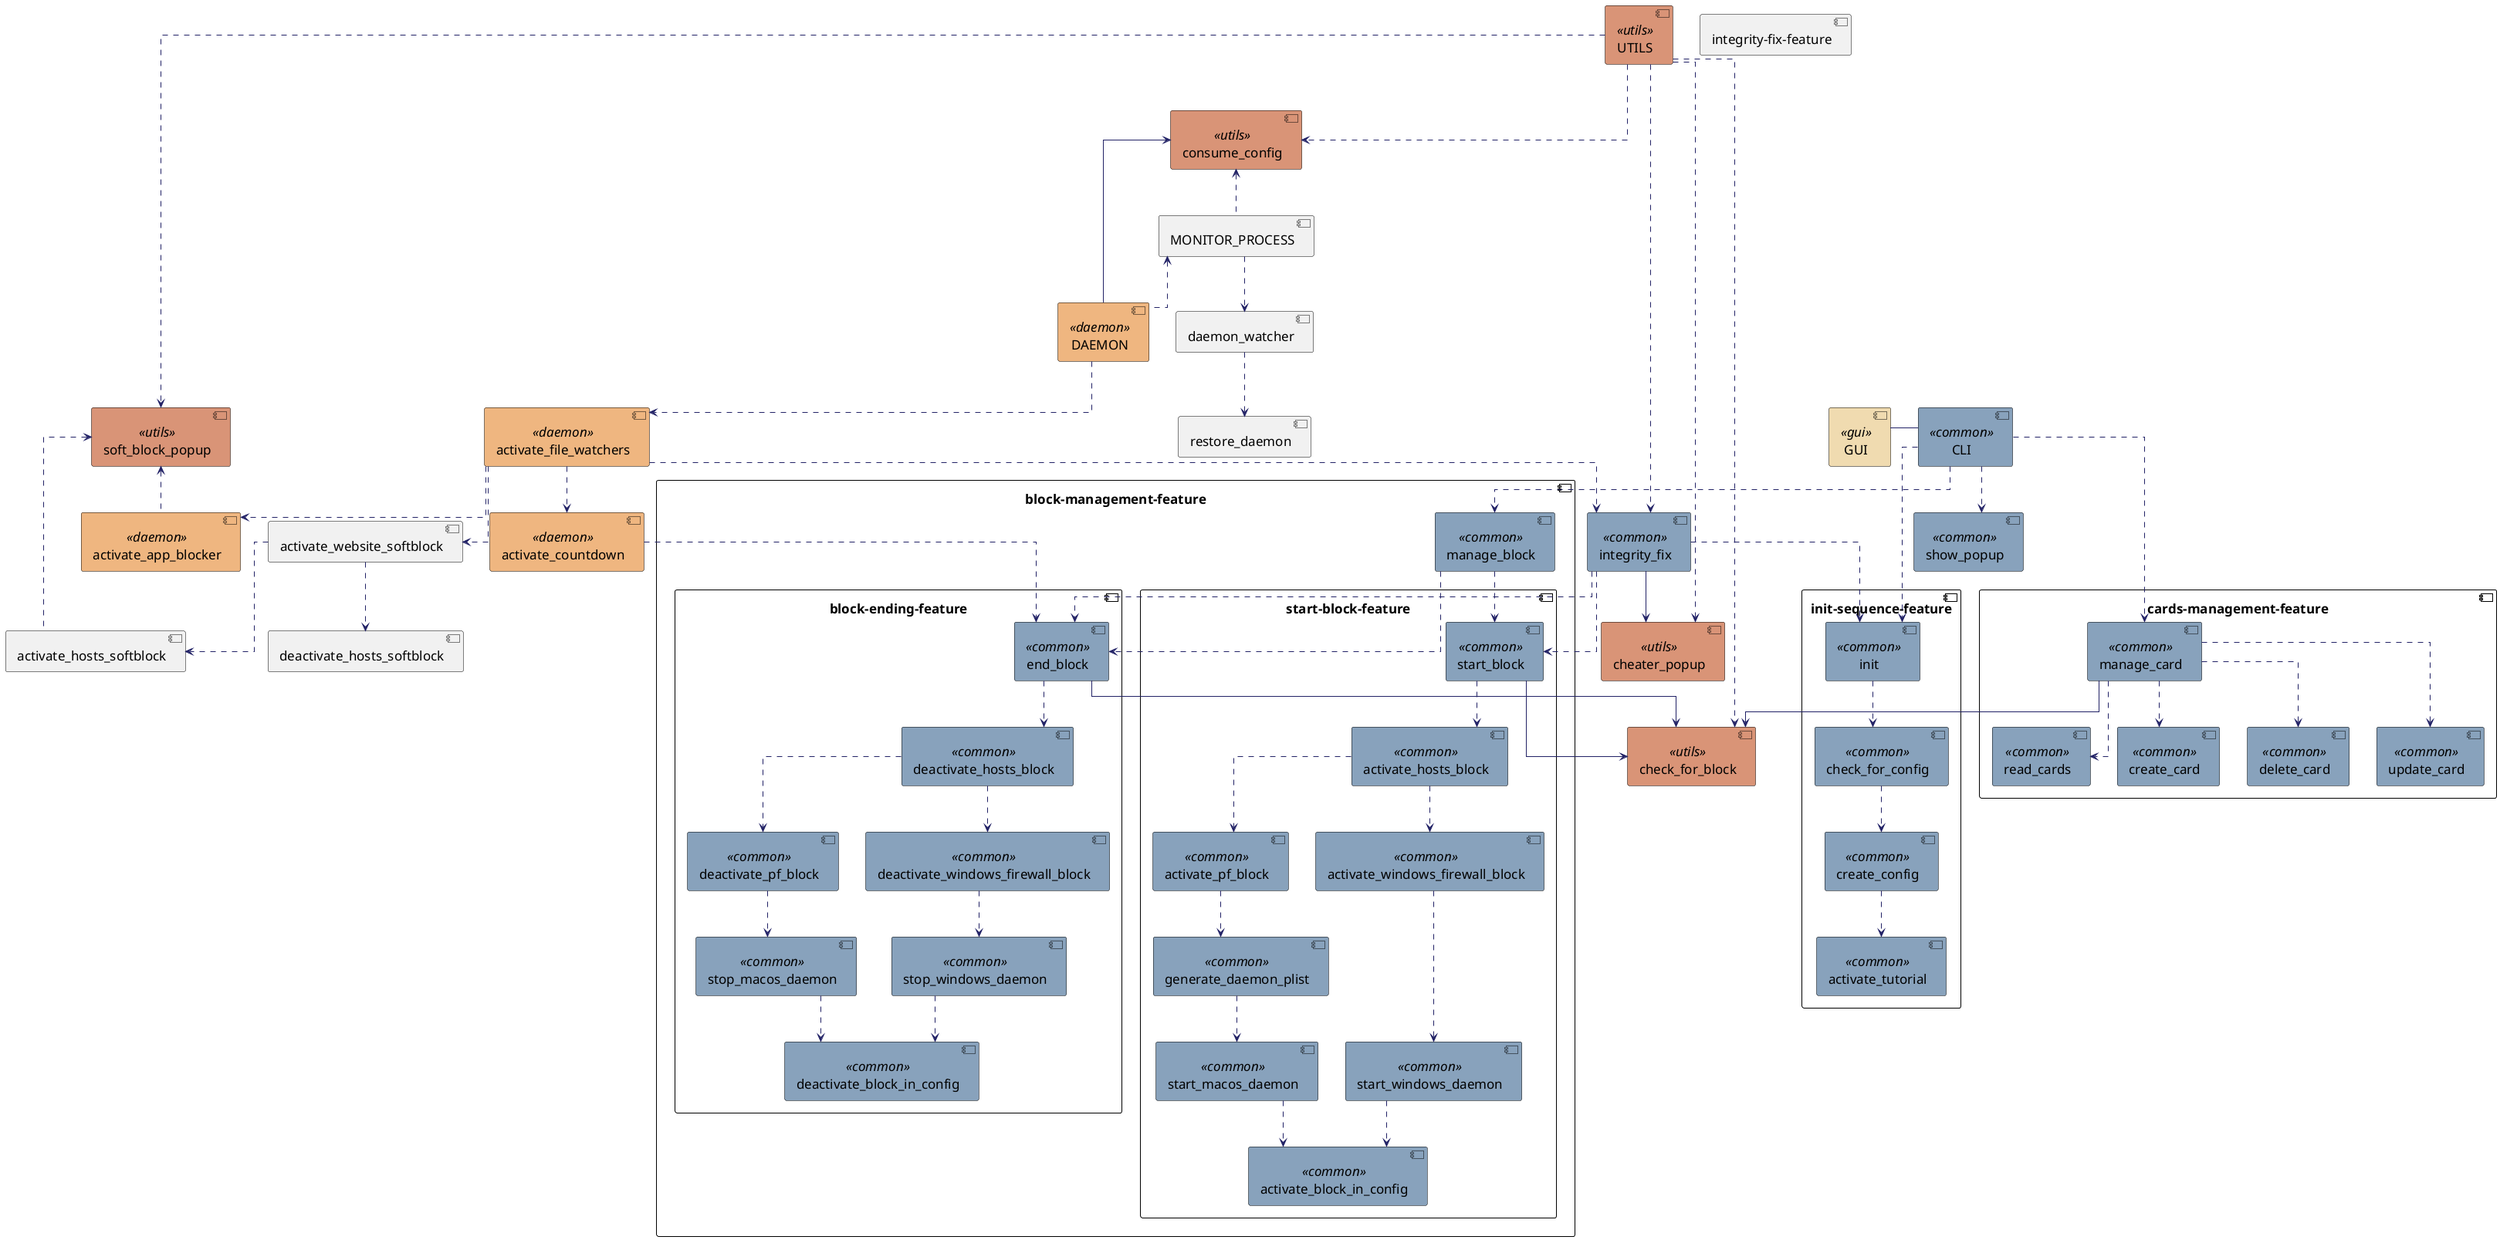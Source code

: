 @startuml
skinparam componentStyle uml2
skinparam linetype ortho
skinparam ArrowFontStyle normal

skinparam component {
    FontColor          black
    AttributeFontColor black
    FontSize           17
    AttributeFontSize  15
    AttributeFontname  Droid Sans Mono
    BackgroundColor<<gui>> #f0dbb0
    BackgroundColor<<common>> #88a2bc
    BackgroundColor<<utils>> #d99477
    BackgroundColor<<daemon>> #efb680
    BorderColor        black
    ArrowColor         #222266
}


[GUI] <<gui>>
[CLI] <<common>>
[DAEMON] <<daemon>>
[MONITOR_PROCESS]
[UTILS] <<utils>>

[GUI] - [CLI]

[check_for_block] <<utils>>
[cheater_popup] <<utils>>
[soft_block_popup] <<utils>>
[consume_config] <<utils>>


[UTILS] .down.> [check_for_block]
[UTILS] .down.> [cheater_popup]
[UTILS] .down.> [soft_block_popup]
[UTILS] .down.> [consume_config]
[UTILS] .down.> [integrity_fix]


together {
    [show_popup] <<common>>
}

[CLI] .down.> [show_popup]

component init-sequence-feature {
    [init] <<common>>
    [check_for_config] <<common>>
    [create_config] <<common>>
    [activate_tutorial] <<common>>

    [CLI] .down.> [init]

    [init] .down.> [check_for_config]
    [check_for_config] .down.> [create_config]
    [create_config] .down.> [activate_tutorial]
}


component cards-management-feature {
    [manage_card] <<common>>
    [read_cards] <<common>>
    [create_card] <<common>>
    [delete_card] <<common>>
    [update_card] <<common>>

    [CLI] .down.> [manage_card]

    [manage_card] --> [check_for_block]
    [manage_card] .down.> [create_card]
    [manage_card] .down.> [read_cards]
    [manage_card] .down.> [update_card]
    [manage_card] .down.> [delete_card]
}

component block-management-feature {
    [manage_block] <<common>>

    [CLI] .down.> [manage_block]

    component start-block-feature {
        [start_block] <<common>>
        [activate_hosts_block] <<common>>
        [activate_pf_block] <<common>>
        [activate_windows_firewall_block] <<common>>
        [generate_daemon_plist] <<common>>
        [start_macos_daemon] <<common>>
        [start_windows_daemon] <<common>>
        [activate_block_in_config] <<common>>

        [manage_block] .down.> [start_block]

        [start_block] --> [check_for_block]
        [start_block] .down.> [activate_hosts_block]

        [activate_hosts_block] .down.> [activate_pf_block]
        [activate_hosts_block] .down.> [activate_windows_firewall_block]

        [activate_pf_block] .down.> [generate_daemon_plist]
        [activate_windows_firewall_block] .down.> [start_windows_daemon]

        [generate_daemon_plist] .down.> [start_macos_daemon]
        [start_macos_daemon] .down.> [activate_block_in_config]
        [start_windows_daemon] .down.> [activate_block_in_config]
    }

    component block-ending-feature {
        [end_block] <<common>>
        [deactivate_hosts_block] <<common>>
        [deactivate_pf_block] <<common>>
        [deactivate_windows_firewall_block] <<common>>
        [stop_macos_daemon] <<common>>
        [stop_windows_daemon] <<common>>
        [deactivate_block_in_config] <<common>>

        [manage_block] .down.> [end_block]

        [end_block] --> [check_for_block]
        [end_block] .down.> [deactivate_hosts_block]

        [deactivate_hosts_block] .down.> [deactivate_pf_block]
        [deactivate_hosts_block] .down.> [deactivate_windows_firewall_block]

        [deactivate_pf_block] .down.> [stop_macos_daemon]
        [deactivate_windows_firewall_block] .down.> [stop_windows_daemon]

        [stop_macos_daemon] .down.> [deactivate_block_in_config]
        [stop_windows_daemon] .down.> [deactivate_block_in_config]
    }
}

component integrity-fix-feature {
    [integrity_fix] <<common>>

    [integrity_fix] .down.> [init]
    [integrity_fix] --> [cheater_popup]
    [integrity_fix] .down.> [end_block]
    [integrity_fix] .down.> [start_block]
}


[DAEMON] .up.> [MONITOR_PROCESS]
[DAEMON] --> [consume_config]

[activate_file_watchers] <<daemon>>
[activate_countdown] <<daemon>>
[activate_app_blocker] <<daemon>>

[DAEMON] .down.> [activate_file_watchers]
[activate_file_watchers] .down.> [integrity_fix]

[activate_file_watchers] .down.> [activate_countdown]
[activate_countdown] .down.> [end_block]

[activate_file_watchers] .down.> [activate_app_blocker]
[activate_app_blocker] .up.> [soft_block_popup]

[activate_file_watchers] .down.> [activate_website_softblock]
[activate_website_softblock] .down.> [activate_hosts_softblock]
[activate_hosts_softblock] .up.> [soft_block_popup]
[activate_website_softblock] .down.> [deactivate_hosts_softblock]

[MONITOR_PROCESS] .up.> [consume_config]
[MONITOR_PROCESS] .down.> [daemon_watcher]
[daemon_watcher] .down.> [restore_daemon]

@enduml
